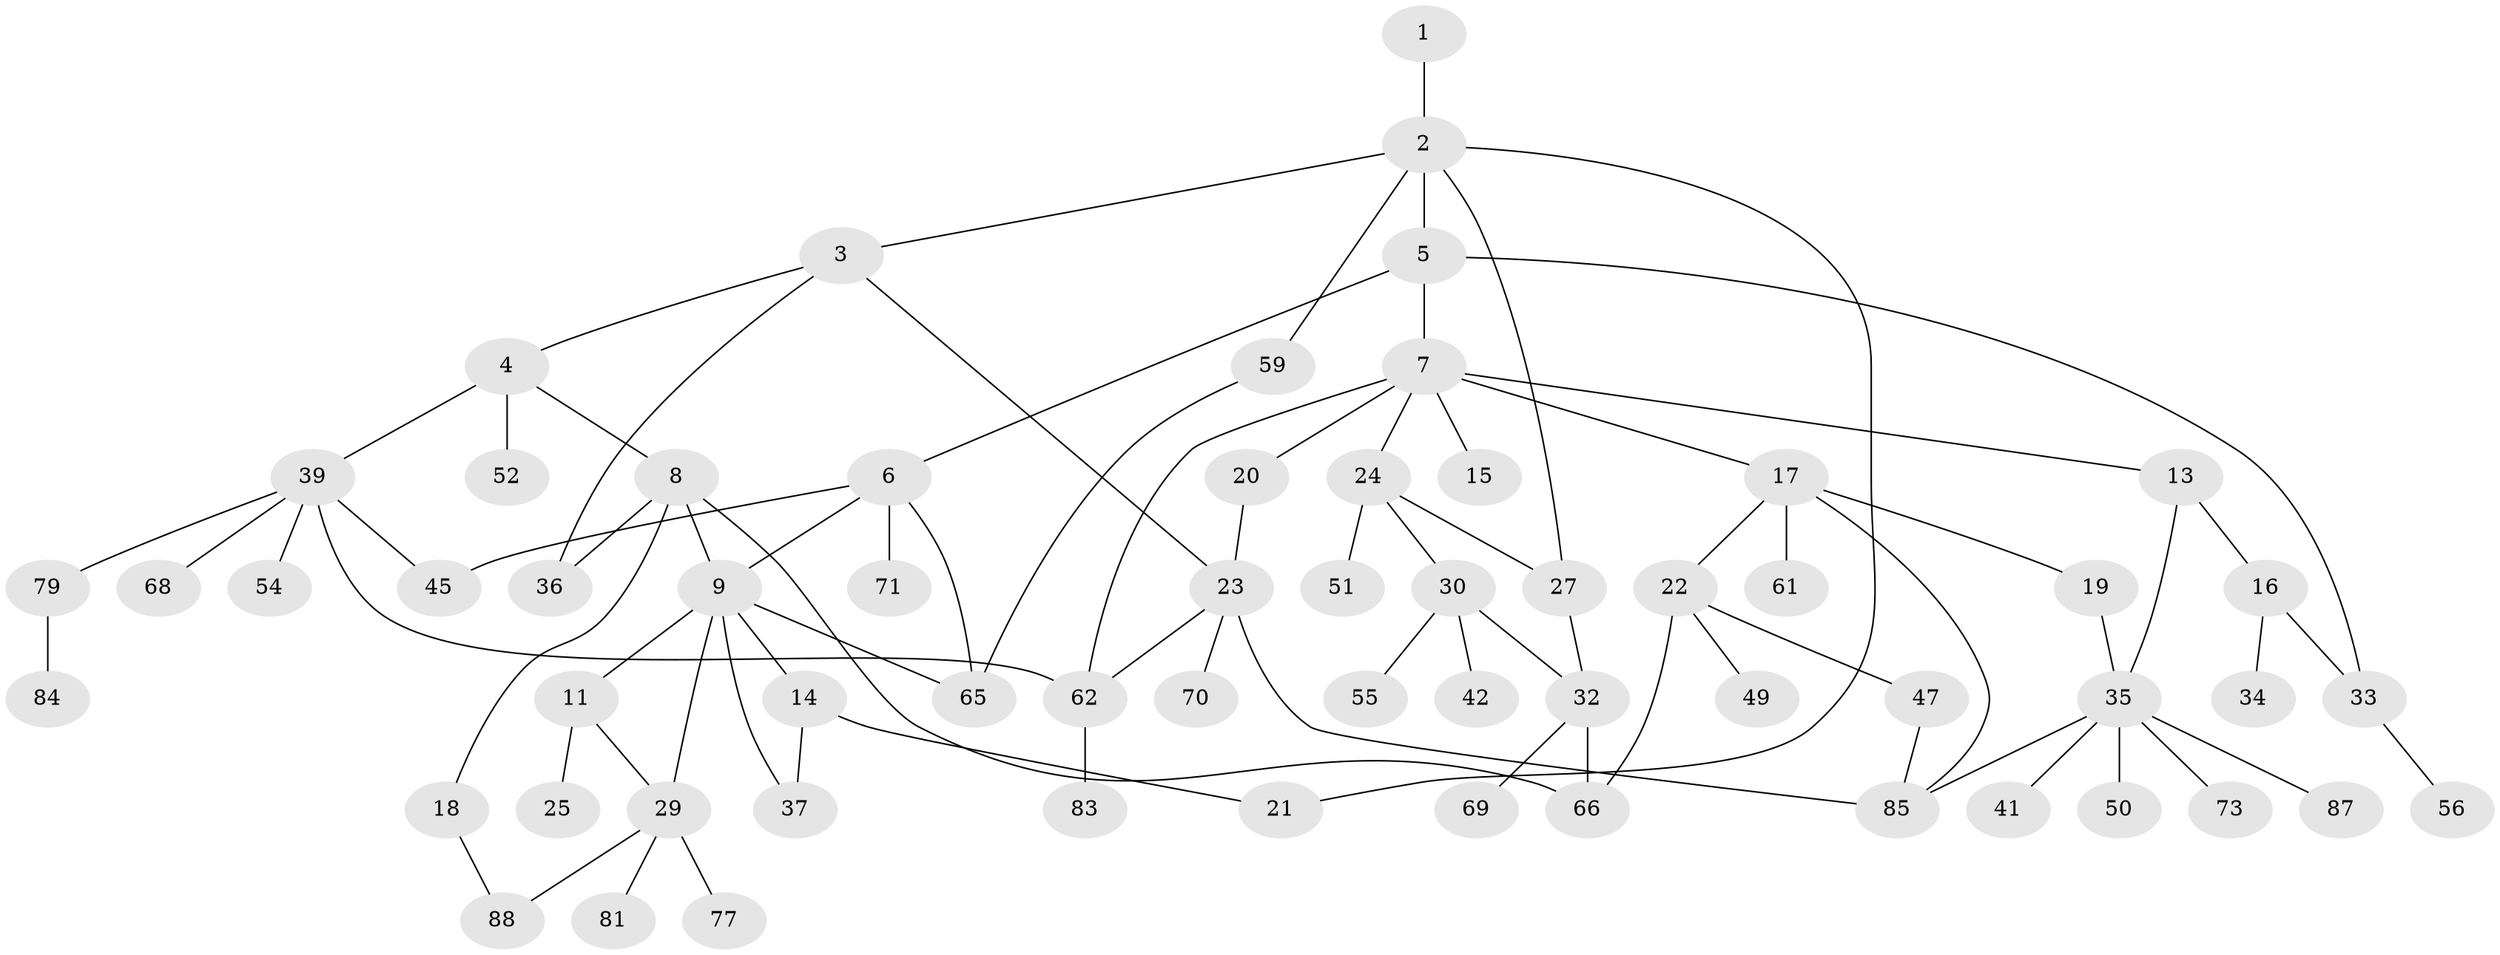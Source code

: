 // original degree distribution, {1: 0.3522727272727273, 5: 0.06818181818181818, 4: 0.125, 3: 0.18181818181818182, 7: 0.011363636363636364, 2: 0.22727272727272727, 6: 0.03409090909090909}
// Generated by graph-tools (version 1.1) at 2025/10/02/27/25 16:10:54]
// undirected, 62 vertices, 82 edges
graph export_dot {
graph [start="1"]
  node [color=gray90,style=filled];
  1;
  2 [super="+28"];
  3 [super="+78"];
  4 [super="+12"];
  5 [super="+31"];
  6 [super="+63"];
  7 [super="+10"];
  8 [super="+60"];
  9 [super="+48"];
  11;
  13;
  14;
  15;
  16 [super="+53"];
  17 [super="+64"];
  18 [super="+74"];
  19;
  20 [super="+26"];
  21 [super="+58"];
  22 [super="+44"];
  23 [super="+67"];
  24 [super="+76"];
  25;
  27;
  29 [super="+57"];
  30;
  32 [super="+43"];
  33 [super="+46"];
  34;
  35 [super="+38"];
  36;
  37;
  39 [super="+40"];
  41;
  42;
  45;
  47 [super="+72"];
  49;
  50;
  51 [super="+82"];
  52;
  54;
  55;
  56;
  59;
  61;
  62;
  65 [super="+75"];
  66 [super="+80"];
  68;
  69;
  70;
  71;
  73;
  77;
  79;
  81;
  83;
  84;
  85 [super="+86"];
  87;
  88;
  1 -- 2;
  2 -- 3;
  2 -- 5;
  2 -- 21;
  2 -- 59;
  2 -- 27;
  3 -- 4;
  3 -- 23;
  3 -- 36;
  4 -- 8;
  4 -- 39;
  4 -- 52;
  5 -- 6;
  5 -- 7;
  5 -- 33;
  6 -- 9;
  6 -- 65;
  6 -- 45;
  6 -- 71;
  7 -- 17;
  7 -- 20;
  7 -- 62;
  7 -- 24;
  7 -- 15;
  7 -- 13;
  8 -- 18;
  8 -- 9;
  8 -- 66;
  8 -- 36;
  9 -- 11;
  9 -- 14;
  9 -- 37;
  9 -- 29;
  9 -- 65;
  11 -- 25;
  11 -- 29;
  13 -- 16;
  13 -- 35;
  14 -- 37;
  14 -- 21;
  16 -- 34;
  16 -- 33;
  17 -- 19;
  17 -- 22;
  17 -- 61;
  17 -- 85;
  18 -- 88;
  19 -- 35;
  20 -- 23;
  22 -- 49;
  22 -- 47;
  22 -- 66;
  23 -- 70;
  23 -- 85;
  23 -- 62;
  24 -- 27;
  24 -- 30;
  24 -- 51;
  27 -- 32;
  29 -- 77;
  29 -- 88;
  29 -- 81;
  30 -- 42;
  30 -- 55;
  30 -- 32;
  32 -- 69;
  32 -- 66 [weight=2];
  33 -- 56;
  35 -- 87;
  35 -- 50;
  35 -- 85;
  35 -- 73;
  35 -- 41;
  39 -- 45;
  39 -- 68;
  39 -- 62;
  39 -- 79;
  39 -- 54;
  47 -- 85;
  59 -- 65;
  62 -- 83;
  79 -- 84;
}
